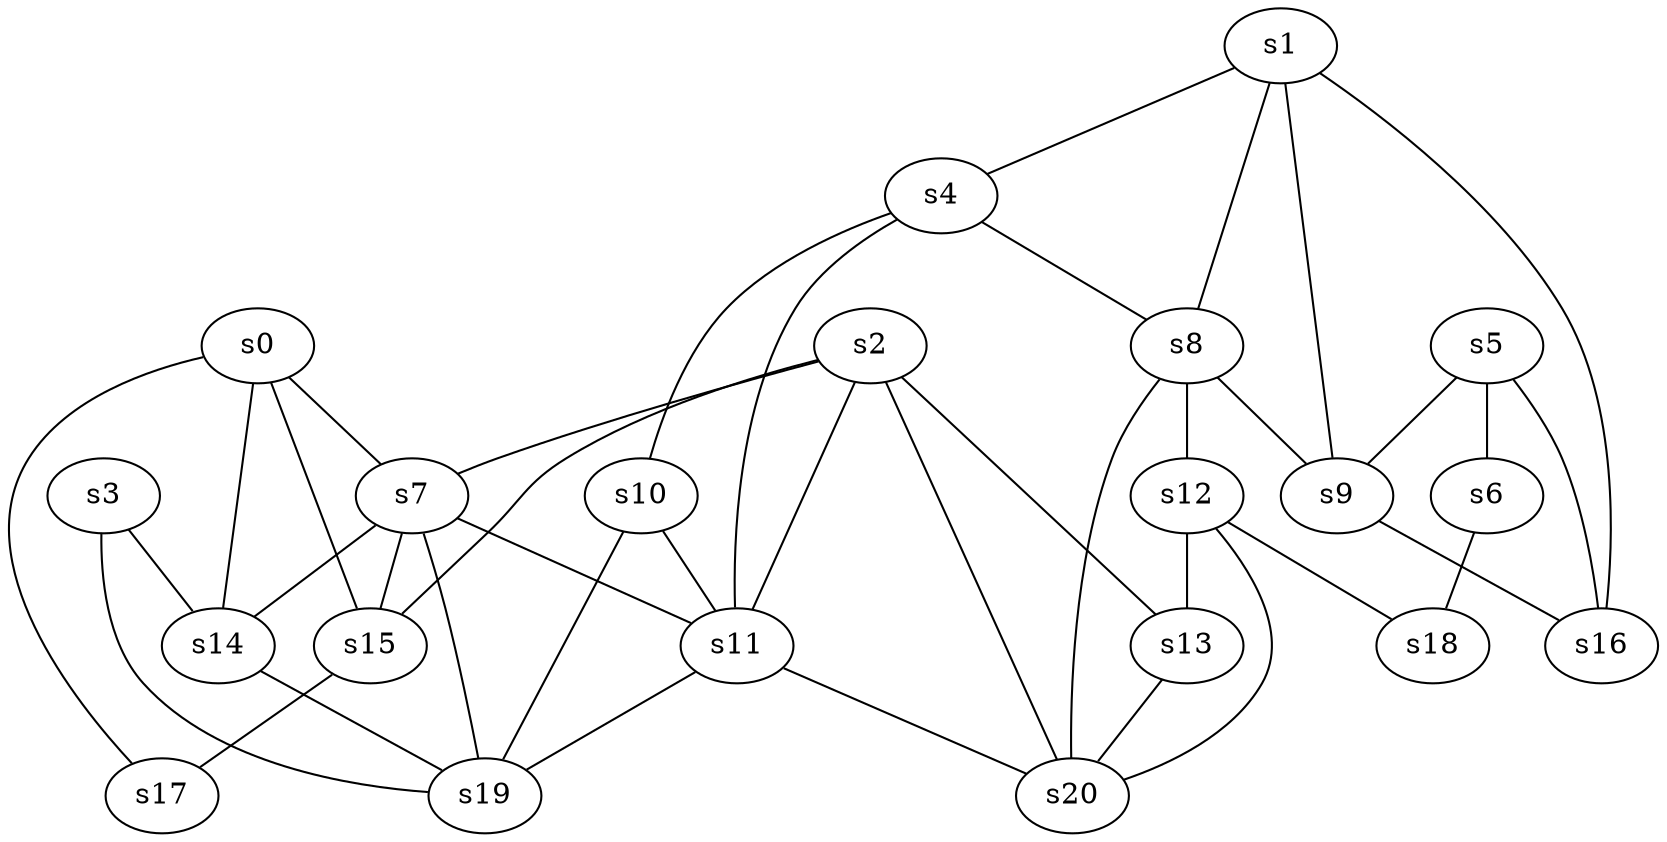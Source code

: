 graph {
s0 [ label = s0
      pos = "15.6730262891,6.24845678515!" ]
s1 [ label = s1
      pos = "4.16577295427,0.805469496877!" ]
s2 [ label = s2
      pos = "10.3801603372,7.24000320554!" ]
s3 [ label = s3
      pos = "15.6259278188,1.33114281356!" ]
s4 [ label = s4
      pos = "7.81953060913,1.96706746645!" ]
s5 [ label = s5
      pos = "0.600972777017,4.44280421334!" ]
s6 [ label = s6
      pos = "0.889377862119,7.3859282323!" ]
s7 [ label = s7
      pos = "12.5818228649,5.6602870952!" ]
s8 [ label = s8
      pos = "6.01403616006,3.55703153538!" ]
s9 [ label = s9
      pos = "3.02315281638,3.95252558984!" ]
s10 [ label = s10
      pos = "11.2241968986,1.15900857244!" ]
s11 [ label = s11
      pos = "10.1416911976,4.30568953343!" ]
s12 [ label = s12
      pos = "5.42422522275,7.17618696501!" ]
s13 [ label = s13
      pos = "8.34496495528,8.62937431113!" ]
s14 [ label = s14
      pos = "15.6397868694,3.87374387389!" ]
s15 [ label = s15
      pos = "12.6518466632,8.43048922902!" ]
s16 [ label = s16
      pos = "0.661644869197,1.05936376052!" ]
s17 [ label = s17
      pos = "15.9336259936,8.96082289597!" ]
s18 [ label = s18
      pos = "3.35668918325,8.46775080488!" ]
s19 [ label = s19
      pos = "13.5514343227,2.62900899212!" ]
s20 [ label = s20
      pos = "7.66844715096,6.41638993686!" ]
 s0 -- s7 
 s0 -- s14 
 s0 -- s15 
 s0 -- s17 
 s1 -- s4 
 s1 -- s8 
 s1 -- s9 
 s1 -- s16 
 s2 -- s7 
 s2 -- s11 
 s2 -- s13 
 s2 -- s15 
 s2 -- s20 
 s3 -- s14 
 s3 -- s19 
 s4 -- s8 
 s4 -- s10 
 s4 -- s11 
 s5 -- s6 
 s5 -- s9 
 s5 -- s16 
 s6 -- s18 
 s7 -- s11 
 s7 -- s14 
 s7 -- s15 
 s7 -- s19 
 s8 -- s9 
 s8 -- s12 
 s8 -- s20 
 s9 -- s16 
 s10 -- s11 
 s10 -- s19 
 s11 -- s19 
 s11 -- s20 
 s12 -- s13 
 s12 -- s18 
 s12 -- s20 
 s13 -- s20 
 s14 -- s19 
 s15 -- s17 
}
